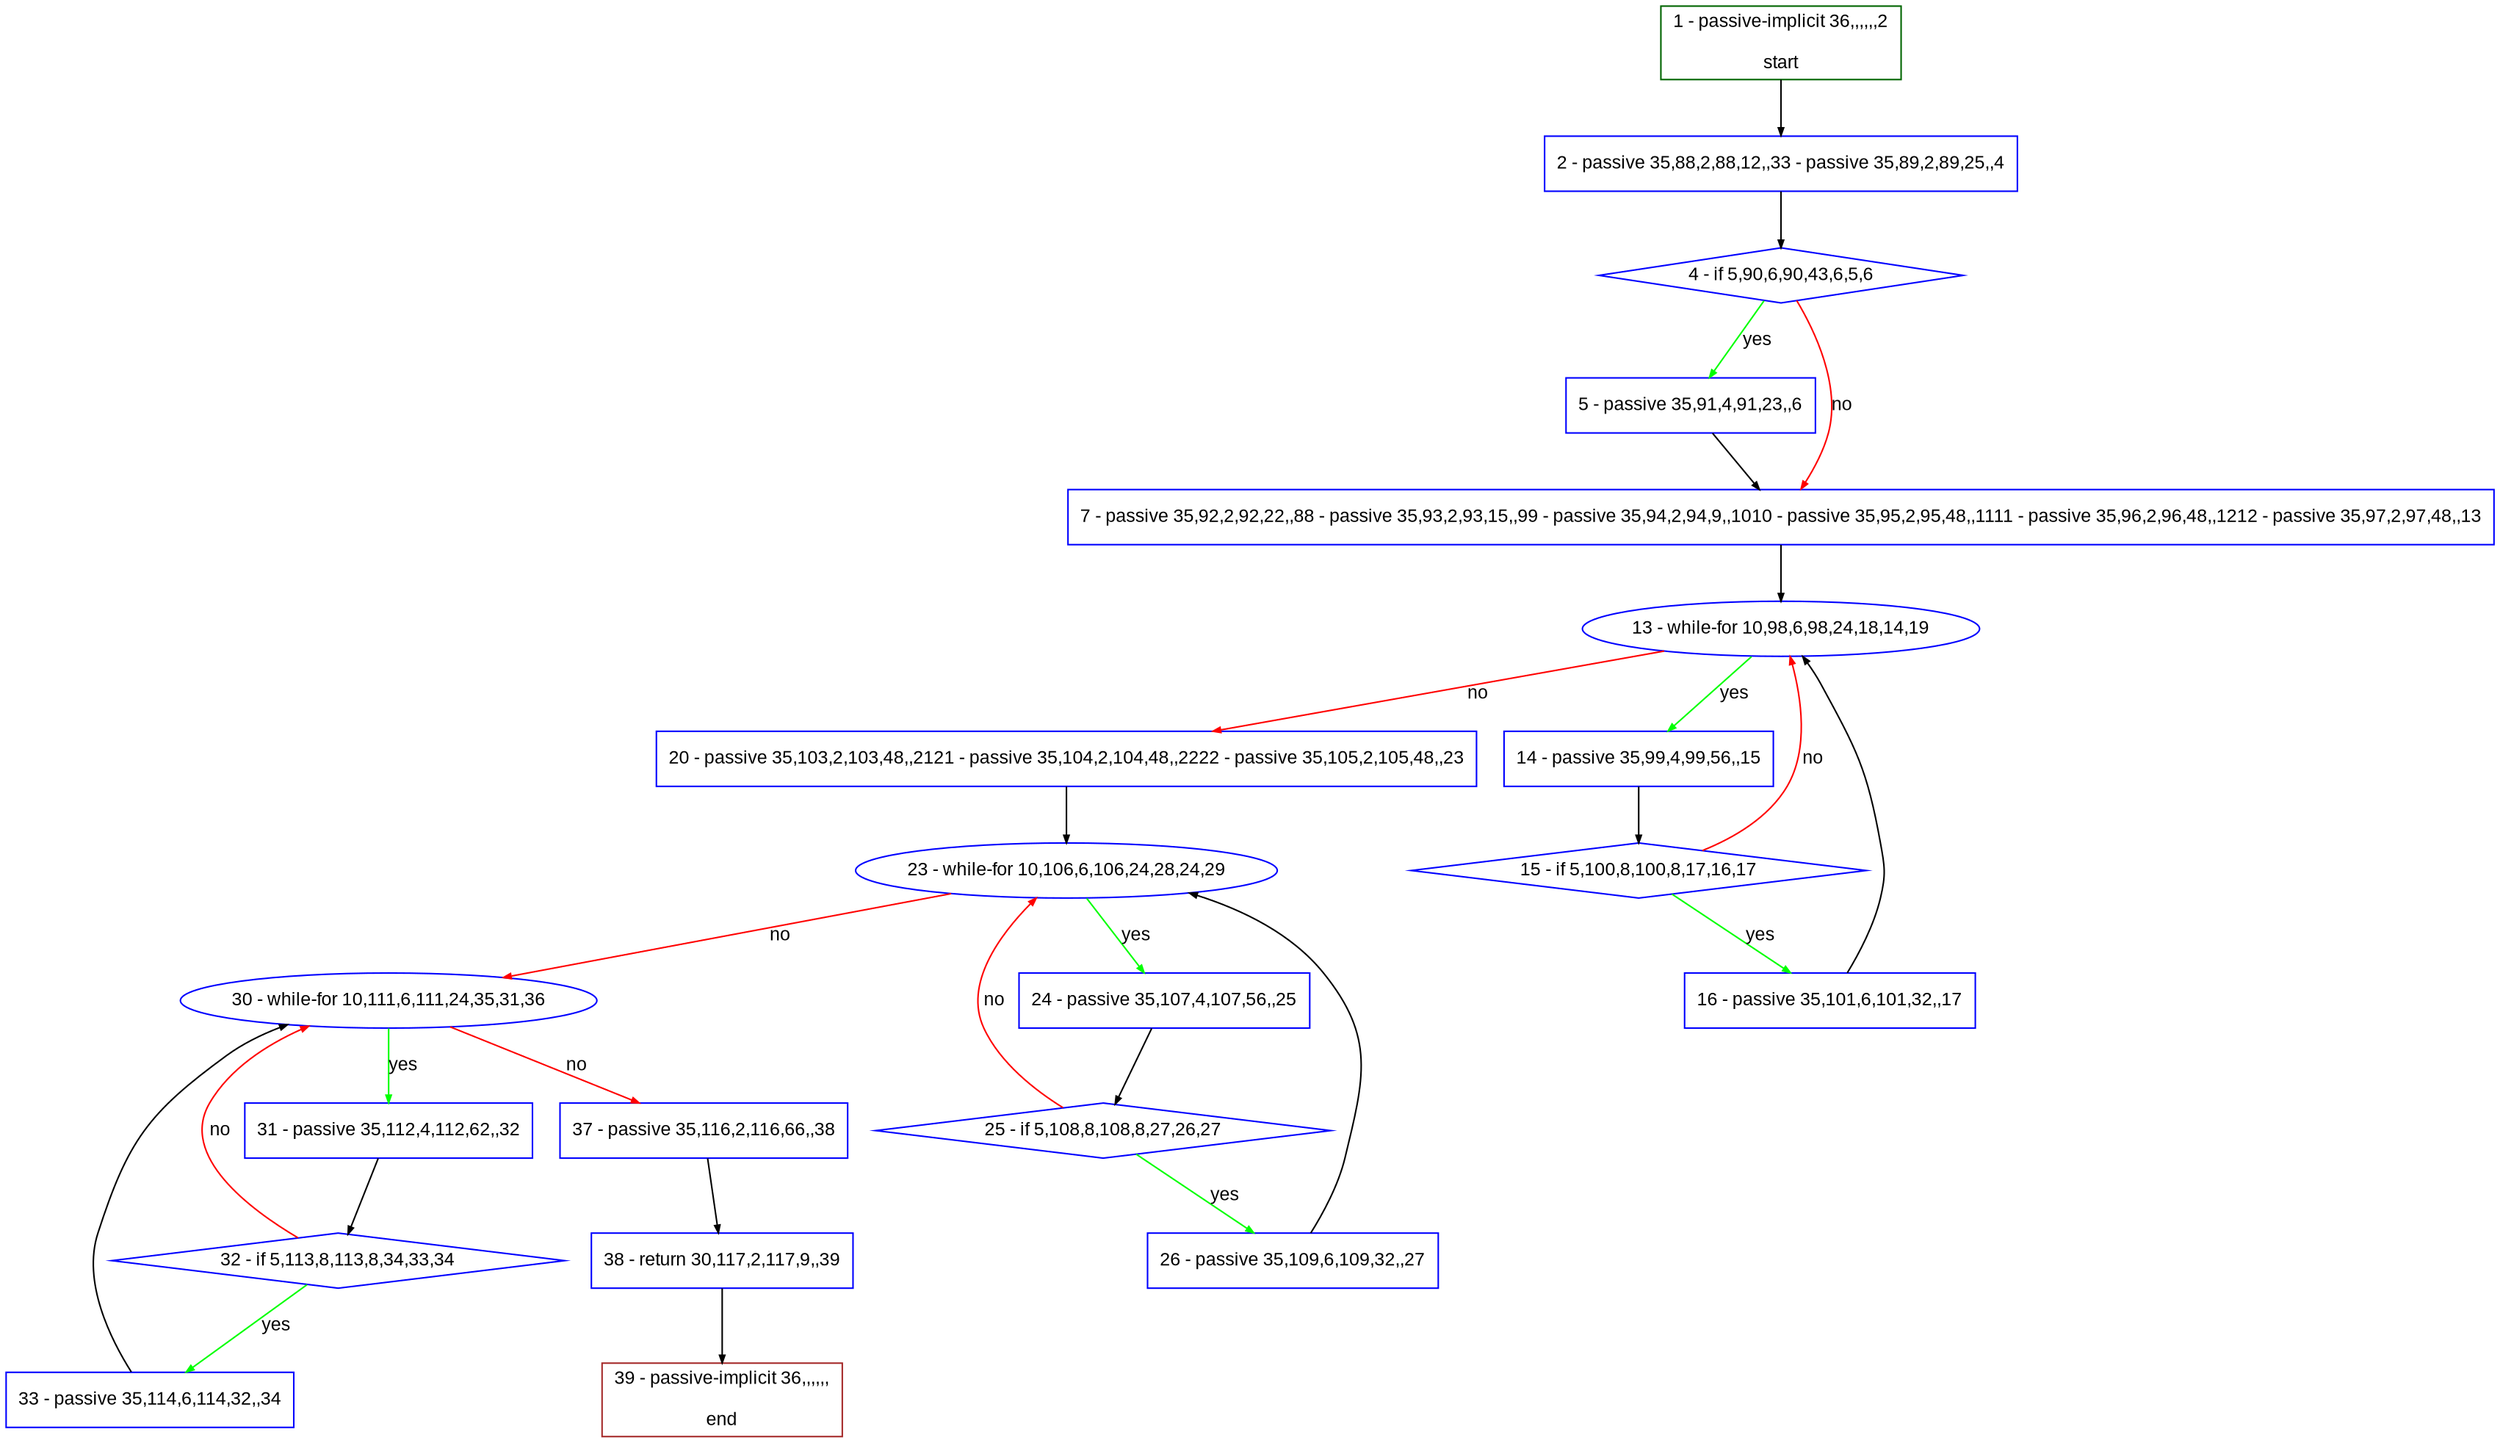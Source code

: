 digraph "" {
  graph [pack="true", label="", fontsize="12", packmode="clust", fontname="Arial", fillcolor="#FFFFCC", bgcolor="white", style="rounded,filled", compound="true"];
  node [node_initialized="no", label="", color="grey", fontsize="12", fillcolor="white", fontname="Arial", style="filled", shape="rectangle", compound="true", fixedsize="false"];
  edge [fontcolor="black", arrowhead="normal", arrowtail="none", arrowsize="0.5", ltail="", label="", color="black", fontsize="12", lhead="", fontname="Arial", dir="forward", compound="true"];
  __N1 [label="2 - passive 35,88,2,88,12,,33 - passive 35,89,2,89,25,,4", color="#0000ff", fillcolor="#ffffff", style="filled", shape="box"];
  __N2 [label="1 - passive-implicit 36,,,,,,2\n\nstart", color="#006400", fillcolor="#ffffff", style="filled", shape="box"];
  __N3 [label="4 - if 5,90,6,90,43,6,5,6", color="#0000ff", fillcolor="#ffffff", style="filled", shape="diamond"];
  __N4 [label="5 - passive 35,91,4,91,23,,6", color="#0000ff", fillcolor="#ffffff", style="filled", shape="box"];
  __N5 [label="7 - passive 35,92,2,92,22,,88 - passive 35,93,2,93,15,,99 - passive 35,94,2,94,9,,1010 - passive 35,95,2,95,48,,1111 - passive 35,96,2,96,48,,1212 - passive 35,97,2,97,48,,13", color="#0000ff", fillcolor="#ffffff", style="filled", shape="box"];
  __N6 [label="13 - while-for 10,98,6,98,24,18,14,19", color="#0000ff", fillcolor="#ffffff", style="filled", shape="oval"];
  __N7 [label="14 - passive 35,99,4,99,56,,15", color="#0000ff", fillcolor="#ffffff", style="filled", shape="box"];
  __N8 [label="20 - passive 35,103,2,103,48,,2121 - passive 35,104,2,104,48,,2222 - passive 35,105,2,105,48,,23", color="#0000ff", fillcolor="#ffffff", style="filled", shape="box"];
  __N9 [label="15 - if 5,100,8,100,8,17,16,17", color="#0000ff", fillcolor="#ffffff", style="filled", shape="diamond"];
  __N10 [label="16 - passive 35,101,6,101,32,,17", color="#0000ff", fillcolor="#ffffff", style="filled", shape="box"];
  __N11 [label="23 - while-for 10,106,6,106,24,28,24,29", color="#0000ff", fillcolor="#ffffff", style="filled", shape="oval"];
  __N12 [label="24 - passive 35,107,4,107,56,,25", color="#0000ff", fillcolor="#ffffff", style="filled", shape="box"];
  __N13 [label="30 - while-for 10,111,6,111,24,35,31,36", color="#0000ff", fillcolor="#ffffff", style="filled", shape="oval"];
  __N14 [label="25 - if 5,108,8,108,8,27,26,27", color="#0000ff", fillcolor="#ffffff", style="filled", shape="diamond"];
  __N15 [label="26 - passive 35,109,6,109,32,,27", color="#0000ff", fillcolor="#ffffff", style="filled", shape="box"];
  __N16 [label="31 - passive 35,112,4,112,62,,32", color="#0000ff", fillcolor="#ffffff", style="filled", shape="box"];
  __N17 [label="37 - passive 35,116,2,116,66,,38", color="#0000ff", fillcolor="#ffffff", style="filled", shape="box"];
  __N18 [label="32 - if 5,113,8,113,8,34,33,34", color="#0000ff", fillcolor="#ffffff", style="filled", shape="diamond"];
  __N19 [label="33 - passive 35,114,6,114,32,,34", color="#0000ff", fillcolor="#ffffff", style="filled", shape="box"];
  __N20 [label="38 - return 30,117,2,117,9,,39", color="#0000ff", fillcolor="#ffffff", style="filled", shape="box"];
  __N21 [label="39 - passive-implicit 36,,,,,,\n\nend", color="#a52a2a", fillcolor="#ffffff", style="filled", shape="box"];
  __N2 -> __N1 [arrowhead="normal", arrowtail="none", color="#000000", label="", dir="forward"];
  __N1 -> __N3 [arrowhead="normal", arrowtail="none", color="#000000", label="", dir="forward"];
  __N3 -> __N4 [arrowhead="normal", arrowtail="none", color="#00ff00", label="yes", dir="forward"];
  __N3 -> __N5 [arrowhead="normal", arrowtail="none", color="#ff0000", label="no", dir="forward"];
  __N4 -> __N5 [arrowhead="normal", arrowtail="none", color="#000000", label="", dir="forward"];
  __N5 -> __N6 [arrowhead="normal", arrowtail="none", color="#000000", label="", dir="forward"];
  __N6 -> __N7 [arrowhead="normal", arrowtail="none", color="#00ff00", label="yes", dir="forward"];
  __N6 -> __N8 [arrowhead="normal", arrowtail="none", color="#ff0000", label="no", dir="forward"];
  __N7 -> __N9 [arrowhead="normal", arrowtail="none", color="#000000", label="", dir="forward"];
  __N9 -> __N6 [arrowhead="normal", arrowtail="none", color="#ff0000", label="no", dir="forward"];
  __N9 -> __N10 [arrowhead="normal", arrowtail="none", color="#00ff00", label="yes", dir="forward"];
  __N10 -> __N6 [arrowhead="normal", arrowtail="none", color="#000000", label="", dir="forward"];
  __N8 -> __N11 [arrowhead="normal", arrowtail="none", color="#000000", label="", dir="forward"];
  __N11 -> __N12 [arrowhead="normal", arrowtail="none", color="#00ff00", label="yes", dir="forward"];
  __N11 -> __N13 [arrowhead="normal", arrowtail="none", color="#ff0000", label="no", dir="forward"];
  __N12 -> __N14 [arrowhead="normal", arrowtail="none", color="#000000", label="", dir="forward"];
  __N14 -> __N11 [arrowhead="normal", arrowtail="none", color="#ff0000", label="no", dir="forward"];
  __N14 -> __N15 [arrowhead="normal", arrowtail="none", color="#00ff00", label="yes", dir="forward"];
  __N15 -> __N11 [arrowhead="normal", arrowtail="none", color="#000000", label="", dir="forward"];
  __N13 -> __N16 [arrowhead="normal", arrowtail="none", color="#00ff00", label="yes", dir="forward"];
  __N13 -> __N17 [arrowhead="normal", arrowtail="none", color="#ff0000", label="no", dir="forward"];
  __N16 -> __N18 [arrowhead="normal", arrowtail="none", color="#000000", label="", dir="forward"];
  __N18 -> __N13 [arrowhead="normal", arrowtail="none", color="#ff0000", label="no", dir="forward"];
  __N18 -> __N19 [arrowhead="normal", arrowtail="none", color="#00ff00", label="yes", dir="forward"];
  __N19 -> __N13 [arrowhead="normal", arrowtail="none", color="#000000", label="", dir="forward"];
  __N17 -> __N20 [arrowhead="normal", arrowtail="none", color="#000000", label="", dir="forward"];
  __N20 -> __N21 [arrowhead="normal", arrowtail="none", color="#000000", label="", dir="forward"];
}
